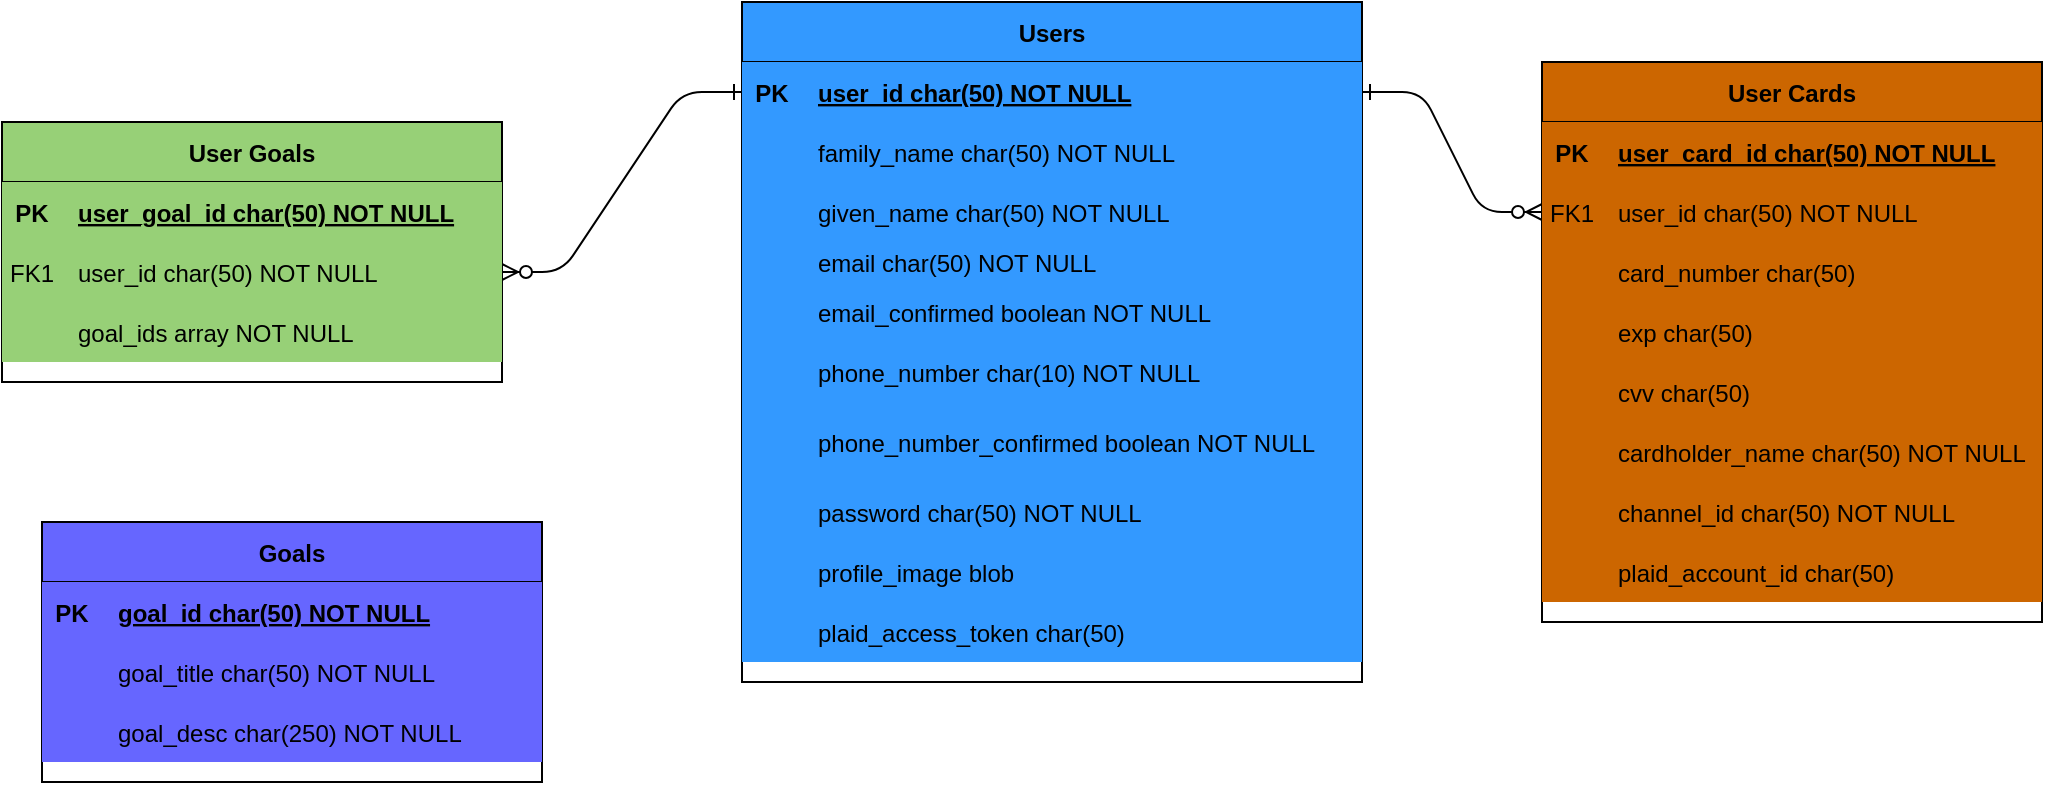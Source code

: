 <mxfile version="23.0.2" type="device">
  <diagram id="R2lEEEUBdFMjLlhIrx00" name="Page-1">
    <mxGraphModel dx="2687" dy="822" grid="1" gridSize="10" guides="1" tooltips="1" connect="1" arrows="1" fold="1" page="1" pageScale="1" pageWidth="850" pageHeight="1100" math="0" shadow="0" extFonts="Permanent Marker^https://fonts.googleapis.com/css?family=Permanent+Marker">
      <root>
        <mxCell id="0" />
        <mxCell id="1" parent="0" />
        <mxCell id="C-vyLk0tnHw3VtMMgP7b-1" value="" style="edgeStyle=entityRelationEdgeStyle;endArrow=ERzeroToMany;startArrow=ERone;endFill=1;startFill=0;fillColor=#3399FF;" parent="1" source="C-vyLk0tnHw3VtMMgP7b-24" target="C-vyLk0tnHw3VtMMgP7b-6" edge="1">
          <mxGeometry width="100" height="100" relative="1" as="geometry">
            <mxPoint x="340" y="720" as="sourcePoint" />
            <mxPoint x="440" y="620" as="targetPoint" />
          </mxGeometry>
        </mxCell>
        <mxCell id="C-vyLk0tnHw3VtMMgP7b-12" value="" style="edgeStyle=entityRelationEdgeStyle;endArrow=ERzeroToMany;startArrow=ERone;endFill=1;startFill=0;exitX=0;exitY=0.5;exitDx=0;exitDy=0;fillColor=#3399FF;" parent="1" source="C-vyLk0tnHw3VtMMgP7b-24" target="C-vyLk0tnHw3VtMMgP7b-17" edge="1">
          <mxGeometry width="100" height="100" relative="1" as="geometry">
            <mxPoint x="470" y="440" as="sourcePoint" />
            <mxPoint x="460" y="205" as="targetPoint" />
          </mxGeometry>
        </mxCell>
        <mxCell id="C-vyLk0tnHw3VtMMgP7b-13" value="User Goals" style="shape=table;startSize=30;container=1;collapsible=1;childLayout=tableLayout;fixedRows=1;rowLines=0;fontStyle=1;align=center;resizeLast=1;fillColor=#97D077;" parent="1" vertex="1">
          <mxGeometry x="-250" y="180" width="250" height="130" as="geometry" />
        </mxCell>
        <mxCell id="C-vyLk0tnHw3VtMMgP7b-14" value="" style="shape=partialRectangle;collapsible=0;dropTarget=0;pointerEvents=0;fillColor=#97D077;points=[[0,0.5],[1,0.5]];portConstraint=eastwest;top=0;left=0;right=0;bottom=1;" parent="C-vyLk0tnHw3VtMMgP7b-13" vertex="1">
          <mxGeometry y="30" width="250" height="30" as="geometry" />
        </mxCell>
        <mxCell id="C-vyLk0tnHw3VtMMgP7b-15" value="PK" style="shape=partialRectangle;overflow=hidden;connectable=0;fillColor=#97D077;top=0;left=0;bottom=0;right=0;fontStyle=1;" parent="C-vyLk0tnHw3VtMMgP7b-14" vertex="1">
          <mxGeometry width="30" height="30" as="geometry">
            <mxRectangle width="30" height="30" as="alternateBounds" />
          </mxGeometry>
        </mxCell>
        <mxCell id="C-vyLk0tnHw3VtMMgP7b-16" value="user_goal_id char(50) NOT NULL " style="shape=partialRectangle;overflow=hidden;connectable=0;fillColor=#97D077;top=0;left=0;bottom=0;right=0;align=left;spacingLeft=6;fontStyle=5;" parent="C-vyLk0tnHw3VtMMgP7b-14" vertex="1">
          <mxGeometry x="30" width="220" height="30" as="geometry">
            <mxRectangle width="220" height="30" as="alternateBounds" />
          </mxGeometry>
        </mxCell>
        <mxCell id="C-vyLk0tnHw3VtMMgP7b-17" value="" style="shape=partialRectangle;collapsible=0;dropTarget=0;pointerEvents=0;fillColor=#97D077;points=[[0,0.5],[1,0.5]];portConstraint=eastwest;top=0;left=0;right=0;bottom=0;" parent="C-vyLk0tnHw3VtMMgP7b-13" vertex="1">
          <mxGeometry y="60" width="250" height="30" as="geometry" />
        </mxCell>
        <mxCell id="C-vyLk0tnHw3VtMMgP7b-18" value="FK1" style="shape=partialRectangle;overflow=hidden;connectable=0;fillColor=#97D077;top=0;left=0;bottom=0;right=0;" parent="C-vyLk0tnHw3VtMMgP7b-17" vertex="1">
          <mxGeometry width="30" height="30" as="geometry">
            <mxRectangle width="30" height="30" as="alternateBounds" />
          </mxGeometry>
        </mxCell>
        <mxCell id="C-vyLk0tnHw3VtMMgP7b-19" value="user_id char(50) NOT NULL" style="shape=partialRectangle;overflow=hidden;connectable=0;fillColor=#97D077;top=0;left=0;bottom=0;right=0;align=left;spacingLeft=6;" parent="C-vyLk0tnHw3VtMMgP7b-17" vertex="1">
          <mxGeometry x="30" width="220" height="30" as="geometry">
            <mxRectangle width="220" height="30" as="alternateBounds" />
          </mxGeometry>
        </mxCell>
        <mxCell id="C-vyLk0tnHw3VtMMgP7b-20" value="" style="shape=partialRectangle;collapsible=0;dropTarget=0;pointerEvents=0;fillColor=#97D077;points=[[0,0.5],[1,0.5]];portConstraint=eastwest;top=0;left=0;right=0;bottom=0;" parent="C-vyLk0tnHw3VtMMgP7b-13" vertex="1">
          <mxGeometry y="90" width="250" height="30" as="geometry" />
        </mxCell>
        <mxCell id="C-vyLk0tnHw3VtMMgP7b-21" value="" style="shape=partialRectangle;overflow=hidden;connectable=0;fillColor=#97D077;top=0;left=0;bottom=0;right=0;" parent="C-vyLk0tnHw3VtMMgP7b-20" vertex="1">
          <mxGeometry width="30" height="30" as="geometry">
            <mxRectangle width="30" height="30" as="alternateBounds" />
          </mxGeometry>
        </mxCell>
        <mxCell id="C-vyLk0tnHw3VtMMgP7b-22" value="goal_ids array NOT NULL" style="shape=partialRectangle;overflow=hidden;connectable=0;fillColor=#97D077;top=0;left=0;bottom=0;right=0;align=left;spacingLeft=6;" parent="C-vyLk0tnHw3VtMMgP7b-20" vertex="1">
          <mxGeometry x="30" width="220" height="30" as="geometry">
            <mxRectangle width="220" height="30" as="alternateBounds" />
          </mxGeometry>
        </mxCell>
        <mxCell id="C-vyLk0tnHw3VtMMgP7b-23" value="Users" style="shape=table;startSize=30;container=1;collapsible=1;childLayout=tableLayout;fixedRows=1;rowLines=0;fontStyle=1;align=center;resizeLast=1;fillColor=#3399FF;" parent="1" vertex="1">
          <mxGeometry x="120" y="120" width="310" height="340" as="geometry" />
        </mxCell>
        <mxCell id="C-vyLk0tnHw3VtMMgP7b-24" value="" style="shape=partialRectangle;collapsible=0;dropTarget=0;pointerEvents=0;fillColor=#3399FF;points=[[0,0.5],[1,0.5]];portConstraint=eastwest;top=0;left=0;right=0;bottom=1;" parent="C-vyLk0tnHw3VtMMgP7b-23" vertex="1">
          <mxGeometry y="30" width="310" height="30" as="geometry" />
        </mxCell>
        <mxCell id="C-vyLk0tnHw3VtMMgP7b-25" value="PK" style="shape=partialRectangle;overflow=hidden;connectable=0;fillColor=#3399FF;top=0;left=0;bottom=0;right=0;fontStyle=1;" parent="C-vyLk0tnHw3VtMMgP7b-24" vertex="1">
          <mxGeometry width="30" height="30" as="geometry">
            <mxRectangle width="30" height="30" as="alternateBounds" />
          </mxGeometry>
        </mxCell>
        <mxCell id="C-vyLk0tnHw3VtMMgP7b-26" value="user_id char(50) NOT NULL" style="shape=partialRectangle;overflow=hidden;connectable=0;fillColor=#3399FF;top=0;left=0;bottom=0;right=0;align=left;spacingLeft=6;fontStyle=5;" parent="C-vyLk0tnHw3VtMMgP7b-24" vertex="1">
          <mxGeometry x="30" width="280" height="30" as="geometry">
            <mxRectangle width="280" height="30" as="alternateBounds" />
          </mxGeometry>
        </mxCell>
        <mxCell id="C-vyLk0tnHw3VtMMgP7b-27" value="" style="shape=partialRectangle;collapsible=0;dropTarget=0;pointerEvents=0;fillColor=#3399FF;points=[[0,0.5],[1,0.5]];portConstraint=eastwest;top=0;left=0;right=0;bottom=0;" parent="C-vyLk0tnHw3VtMMgP7b-23" vertex="1">
          <mxGeometry y="60" width="310" height="30" as="geometry" />
        </mxCell>
        <mxCell id="C-vyLk0tnHw3VtMMgP7b-28" value="" style="shape=partialRectangle;overflow=hidden;connectable=0;fillColor=#3399FF;top=0;left=0;bottom=0;right=0;" parent="C-vyLk0tnHw3VtMMgP7b-27" vertex="1">
          <mxGeometry width="30" height="30" as="geometry">
            <mxRectangle width="30" height="30" as="alternateBounds" />
          </mxGeometry>
        </mxCell>
        <mxCell id="C-vyLk0tnHw3VtMMgP7b-29" value="family_name char(50) NOT NULL" style="shape=partialRectangle;overflow=hidden;connectable=0;fillColor=#3399FF;top=0;left=0;bottom=0;right=0;align=left;spacingLeft=6;" parent="C-vyLk0tnHw3VtMMgP7b-27" vertex="1">
          <mxGeometry x="30" width="280" height="30" as="geometry">
            <mxRectangle width="280" height="30" as="alternateBounds" />
          </mxGeometry>
        </mxCell>
        <mxCell id="YSzL0Ylq04cX2s9FnAnc-17" value="" style="shape=partialRectangle;collapsible=0;dropTarget=0;pointerEvents=0;fillColor=#3399FF;points=[[0,0.5],[1,0.5]];portConstraint=eastwest;top=0;left=0;right=0;bottom=0;" parent="C-vyLk0tnHw3VtMMgP7b-23" vertex="1">
          <mxGeometry y="90" width="310" height="30" as="geometry" />
        </mxCell>
        <mxCell id="YSzL0Ylq04cX2s9FnAnc-18" value="" style="shape=partialRectangle;overflow=hidden;connectable=0;fillColor=#3399FF;top=0;left=0;bottom=0;right=0;" parent="YSzL0Ylq04cX2s9FnAnc-17" vertex="1">
          <mxGeometry width="30" height="30" as="geometry">
            <mxRectangle width="30" height="30" as="alternateBounds" />
          </mxGeometry>
        </mxCell>
        <mxCell id="YSzL0Ylq04cX2s9FnAnc-19" value="given_name char(50) NOT NULL" style="shape=partialRectangle;overflow=hidden;connectable=0;fillColor=#3399FF;top=0;left=0;bottom=0;right=0;align=left;spacingLeft=6;" parent="YSzL0Ylq04cX2s9FnAnc-17" vertex="1">
          <mxGeometry x="30" width="280" height="30" as="geometry">
            <mxRectangle width="280" height="30" as="alternateBounds" />
          </mxGeometry>
        </mxCell>
        <mxCell id="YSzL0Ylq04cX2s9FnAnc-20" value="" style="shape=partialRectangle;collapsible=0;dropTarget=0;pointerEvents=0;fillColor=#3399FF;points=[[0,0.5],[1,0.5]];portConstraint=eastwest;top=0;left=0;right=0;bottom=0;" parent="C-vyLk0tnHw3VtMMgP7b-23" vertex="1">
          <mxGeometry y="120" width="310" height="20" as="geometry" />
        </mxCell>
        <mxCell id="YSzL0Ylq04cX2s9FnAnc-21" value="" style="shape=partialRectangle;overflow=hidden;connectable=0;fillColor=#3399FF;top=0;left=0;bottom=0;right=0;" parent="YSzL0Ylq04cX2s9FnAnc-20" vertex="1">
          <mxGeometry width="30" height="20" as="geometry">
            <mxRectangle width="30" height="20" as="alternateBounds" />
          </mxGeometry>
        </mxCell>
        <mxCell id="YSzL0Ylq04cX2s9FnAnc-22" value="email char(50) NOT NULL        " style="shape=partialRectangle;overflow=hidden;connectable=0;fillColor=#3399FF;top=0;left=0;bottom=0;right=0;align=left;spacingLeft=6;" parent="YSzL0Ylq04cX2s9FnAnc-20" vertex="1">
          <mxGeometry x="30" width="280" height="20" as="geometry">
            <mxRectangle width="280" height="20" as="alternateBounds" />
          </mxGeometry>
        </mxCell>
        <mxCell id="YSzL0Ylq04cX2s9FnAnc-23" value="" style="shape=partialRectangle;collapsible=0;dropTarget=0;pointerEvents=0;fillColor=#3399FF;points=[[0,0.5],[1,0.5]];portConstraint=eastwest;top=0;left=0;right=0;bottom=0;" parent="C-vyLk0tnHw3VtMMgP7b-23" vertex="1">
          <mxGeometry y="140" width="310" height="30" as="geometry" />
        </mxCell>
        <mxCell id="YSzL0Ylq04cX2s9FnAnc-24" value="" style="shape=partialRectangle;overflow=hidden;connectable=0;fillColor=#3399FF;top=0;left=0;bottom=0;right=0;" parent="YSzL0Ylq04cX2s9FnAnc-23" vertex="1">
          <mxGeometry width="30" height="30" as="geometry">
            <mxRectangle width="30" height="30" as="alternateBounds" />
          </mxGeometry>
        </mxCell>
        <mxCell id="YSzL0Ylq04cX2s9FnAnc-25" value="email_confirmed boolean NOT NULL" style="shape=partialRectangle;overflow=hidden;connectable=0;fillColor=#3399FF;top=0;left=0;bottom=0;right=0;align=left;spacingLeft=6;" parent="YSzL0Ylq04cX2s9FnAnc-23" vertex="1">
          <mxGeometry x="30" width="280" height="30" as="geometry">
            <mxRectangle width="280" height="30" as="alternateBounds" />
          </mxGeometry>
        </mxCell>
        <mxCell id="YSzL0Ylq04cX2s9FnAnc-26" value="" style="shape=partialRectangle;collapsible=0;dropTarget=0;pointerEvents=0;fillColor=#3399FF;points=[[0,0.5],[1,0.5]];portConstraint=eastwest;top=0;left=0;right=0;bottom=0;" parent="C-vyLk0tnHw3VtMMgP7b-23" vertex="1">
          <mxGeometry y="170" width="310" height="30" as="geometry" />
        </mxCell>
        <mxCell id="YSzL0Ylq04cX2s9FnAnc-27" value="" style="shape=partialRectangle;overflow=hidden;connectable=0;fillColor=#3399FF;top=0;left=0;bottom=0;right=0;" parent="YSzL0Ylq04cX2s9FnAnc-26" vertex="1">
          <mxGeometry width="30" height="30" as="geometry">
            <mxRectangle width="30" height="30" as="alternateBounds" />
          </mxGeometry>
        </mxCell>
        <mxCell id="YSzL0Ylq04cX2s9FnAnc-28" value="phone_number char(10) NOT NULL" style="shape=partialRectangle;overflow=hidden;connectable=0;fillColor=#3399FF;top=0;left=0;bottom=0;right=0;align=left;spacingLeft=6;" parent="YSzL0Ylq04cX2s9FnAnc-26" vertex="1">
          <mxGeometry x="30" width="280" height="30" as="geometry">
            <mxRectangle width="280" height="30" as="alternateBounds" />
          </mxGeometry>
        </mxCell>
        <mxCell id="YSzL0Ylq04cX2s9FnAnc-29" value="" style="shape=partialRectangle;collapsible=0;dropTarget=0;pointerEvents=0;fillColor=#3399FF;points=[[0,0.5],[1,0.5]];portConstraint=eastwest;top=0;left=0;right=0;bottom=0;" parent="C-vyLk0tnHw3VtMMgP7b-23" vertex="1">
          <mxGeometry y="200" width="310" height="40" as="geometry" />
        </mxCell>
        <mxCell id="YSzL0Ylq04cX2s9FnAnc-30" value="" style="shape=partialRectangle;overflow=hidden;connectable=0;fillColor=#3399FF;top=0;left=0;bottom=0;right=0;" parent="YSzL0Ylq04cX2s9FnAnc-29" vertex="1">
          <mxGeometry width="30" height="40" as="geometry">
            <mxRectangle width="30" height="40" as="alternateBounds" />
          </mxGeometry>
        </mxCell>
        <mxCell id="YSzL0Ylq04cX2s9FnAnc-31" value="phone_number_confirmed boolean NOT NULL" style="shape=partialRectangle;overflow=hidden;connectable=0;fillColor=#3399FF;top=0;left=0;bottom=0;right=0;align=left;spacingLeft=6;" parent="YSzL0Ylq04cX2s9FnAnc-29" vertex="1">
          <mxGeometry x="30" width="280" height="40" as="geometry">
            <mxRectangle width="280" height="40" as="alternateBounds" />
          </mxGeometry>
        </mxCell>
        <mxCell id="YSzL0Ylq04cX2s9FnAnc-32" value="" style="shape=partialRectangle;collapsible=0;dropTarget=0;pointerEvents=0;fillColor=#3399FF;points=[[0,0.5],[1,0.5]];portConstraint=eastwest;top=0;left=0;right=0;bottom=0;" parent="C-vyLk0tnHw3VtMMgP7b-23" vertex="1">
          <mxGeometry y="240" width="310" height="30" as="geometry" />
        </mxCell>
        <mxCell id="YSzL0Ylq04cX2s9FnAnc-33" value="" style="shape=partialRectangle;overflow=hidden;connectable=0;fillColor=#3399FF;top=0;left=0;bottom=0;right=0;" parent="YSzL0Ylq04cX2s9FnAnc-32" vertex="1">
          <mxGeometry width="30" height="30" as="geometry">
            <mxRectangle width="30" height="30" as="alternateBounds" />
          </mxGeometry>
        </mxCell>
        <mxCell id="YSzL0Ylq04cX2s9FnAnc-34" value="password char(50) NOT NULL" style="shape=partialRectangle;overflow=hidden;connectable=0;fillColor=#3399FF;top=0;left=0;bottom=0;right=0;align=left;spacingLeft=6;" parent="YSzL0Ylq04cX2s9FnAnc-32" vertex="1">
          <mxGeometry x="30" width="280" height="30" as="geometry">
            <mxRectangle width="280" height="30" as="alternateBounds" />
          </mxGeometry>
        </mxCell>
        <mxCell id="YSzL0Ylq04cX2s9FnAnc-35" value="" style="shape=partialRectangle;collapsible=0;dropTarget=0;pointerEvents=0;fillColor=#3399FF;points=[[0,0.5],[1,0.5]];portConstraint=eastwest;top=0;left=0;right=0;bottom=0;" parent="C-vyLk0tnHw3VtMMgP7b-23" vertex="1">
          <mxGeometry y="270" width="310" height="30" as="geometry" />
        </mxCell>
        <mxCell id="YSzL0Ylq04cX2s9FnAnc-36" value="" style="shape=partialRectangle;overflow=hidden;connectable=0;fillColor=#3399FF;top=0;left=0;bottom=0;right=0;" parent="YSzL0Ylq04cX2s9FnAnc-35" vertex="1">
          <mxGeometry width="30" height="30" as="geometry">
            <mxRectangle width="30" height="30" as="alternateBounds" />
          </mxGeometry>
        </mxCell>
        <mxCell id="YSzL0Ylq04cX2s9FnAnc-37" value="profile_image blob" style="shape=partialRectangle;overflow=hidden;connectable=0;fillColor=#3399FF;top=0;left=0;bottom=0;right=0;align=left;spacingLeft=6;" parent="YSzL0Ylq04cX2s9FnAnc-35" vertex="1">
          <mxGeometry x="30" width="280" height="30" as="geometry">
            <mxRectangle width="280" height="30" as="alternateBounds" />
          </mxGeometry>
        </mxCell>
        <mxCell id="MWbHbZWUCHozDzZyzawx-16" value="" style="shape=partialRectangle;collapsible=0;dropTarget=0;pointerEvents=0;fillColor=#3399FF;points=[[0,0.5],[1,0.5]];portConstraint=eastwest;top=0;left=0;right=0;bottom=0;" vertex="1" parent="C-vyLk0tnHw3VtMMgP7b-23">
          <mxGeometry y="300" width="310" height="30" as="geometry" />
        </mxCell>
        <mxCell id="MWbHbZWUCHozDzZyzawx-17" value="" style="shape=partialRectangle;overflow=hidden;connectable=0;fillColor=#3399FF;top=0;left=0;bottom=0;right=0;" vertex="1" parent="MWbHbZWUCHozDzZyzawx-16">
          <mxGeometry width="30" height="30" as="geometry">
            <mxRectangle width="30" height="30" as="alternateBounds" />
          </mxGeometry>
        </mxCell>
        <mxCell id="MWbHbZWUCHozDzZyzawx-18" value="plaid_access_token char(50)" style="shape=partialRectangle;overflow=hidden;connectable=0;fillColor=#3399FF;top=0;left=0;bottom=0;right=0;align=left;spacingLeft=6;" vertex="1" parent="MWbHbZWUCHozDzZyzawx-16">
          <mxGeometry x="30" width="280" height="30" as="geometry">
            <mxRectangle width="280" height="30" as="alternateBounds" />
          </mxGeometry>
        </mxCell>
        <mxCell id="MWbHbZWUCHozDzZyzawx-1" value="Goals" style="shape=table;startSize=30;container=1;collapsible=1;childLayout=tableLayout;fixedRows=1;rowLines=0;fontStyle=1;align=center;resizeLast=1;fillColor=#6666FF;" vertex="1" parent="1">
          <mxGeometry x="-230" y="380" width="250" height="130" as="geometry" />
        </mxCell>
        <mxCell id="MWbHbZWUCHozDzZyzawx-2" value="" style="shape=partialRectangle;collapsible=0;dropTarget=0;pointerEvents=0;fillColor=#6666FF;points=[[0,0.5],[1,0.5]];portConstraint=eastwest;top=0;left=0;right=0;bottom=1;" vertex="1" parent="MWbHbZWUCHozDzZyzawx-1">
          <mxGeometry y="30" width="250" height="30" as="geometry" />
        </mxCell>
        <mxCell id="MWbHbZWUCHozDzZyzawx-3" value="PK" style="shape=partialRectangle;overflow=hidden;connectable=0;fillColor=#6666FF;top=0;left=0;bottom=0;right=0;fontStyle=1;" vertex="1" parent="MWbHbZWUCHozDzZyzawx-2">
          <mxGeometry width="30" height="30" as="geometry">
            <mxRectangle width="30" height="30" as="alternateBounds" />
          </mxGeometry>
        </mxCell>
        <mxCell id="MWbHbZWUCHozDzZyzawx-4" value="goal_id char(50) NOT NULL " style="shape=partialRectangle;overflow=hidden;connectable=0;fillColor=#6666FF;top=0;left=0;bottom=0;right=0;align=left;spacingLeft=6;fontStyle=5;" vertex="1" parent="MWbHbZWUCHozDzZyzawx-2">
          <mxGeometry x="30" width="220" height="30" as="geometry">
            <mxRectangle width="220" height="30" as="alternateBounds" />
          </mxGeometry>
        </mxCell>
        <mxCell id="MWbHbZWUCHozDzZyzawx-5" value="" style="shape=partialRectangle;collapsible=0;dropTarget=0;pointerEvents=0;fillColor=#6666FF;points=[[0,0.5],[1,0.5]];portConstraint=eastwest;top=0;left=0;right=0;bottom=0;" vertex="1" parent="MWbHbZWUCHozDzZyzawx-1">
          <mxGeometry y="60" width="250" height="30" as="geometry" />
        </mxCell>
        <mxCell id="MWbHbZWUCHozDzZyzawx-6" value="" style="shape=partialRectangle;overflow=hidden;connectable=0;fillColor=#6666FF;top=0;left=0;bottom=0;right=0;" vertex="1" parent="MWbHbZWUCHozDzZyzawx-5">
          <mxGeometry width="30" height="30" as="geometry">
            <mxRectangle width="30" height="30" as="alternateBounds" />
          </mxGeometry>
        </mxCell>
        <mxCell id="MWbHbZWUCHozDzZyzawx-7" value="goal_title char(50) NOT NULL" style="shape=partialRectangle;overflow=hidden;connectable=0;fillColor=#6666FF;top=0;left=0;bottom=0;right=0;align=left;spacingLeft=6;" vertex="1" parent="MWbHbZWUCHozDzZyzawx-5">
          <mxGeometry x="30" width="220" height="30" as="geometry">
            <mxRectangle width="220" height="30" as="alternateBounds" />
          </mxGeometry>
        </mxCell>
        <mxCell id="MWbHbZWUCHozDzZyzawx-8" value="" style="shape=partialRectangle;collapsible=0;dropTarget=0;pointerEvents=0;fillColor=#6666FF;points=[[0,0.5],[1,0.5]];portConstraint=eastwest;top=0;left=0;right=0;bottom=0;" vertex="1" parent="MWbHbZWUCHozDzZyzawx-1">
          <mxGeometry y="90" width="250" height="30" as="geometry" />
        </mxCell>
        <mxCell id="MWbHbZWUCHozDzZyzawx-9" value="" style="shape=partialRectangle;overflow=hidden;connectable=0;fillColor=#6666FF;top=0;left=0;bottom=0;right=0;" vertex="1" parent="MWbHbZWUCHozDzZyzawx-8">
          <mxGeometry width="30" height="30" as="geometry">
            <mxRectangle width="30" height="30" as="alternateBounds" />
          </mxGeometry>
        </mxCell>
        <mxCell id="MWbHbZWUCHozDzZyzawx-10" value="goal_desc char(250) NOT NULL" style="shape=partialRectangle;overflow=hidden;connectable=0;fillColor=#6666FF;top=0;left=0;bottom=0;right=0;align=left;spacingLeft=6;" vertex="1" parent="MWbHbZWUCHozDzZyzawx-8">
          <mxGeometry x="30" width="220" height="30" as="geometry">
            <mxRectangle width="220" height="30" as="alternateBounds" />
          </mxGeometry>
        </mxCell>
        <object label="User Cards" family_name="" id="C-vyLk0tnHw3VtMMgP7b-2">
          <mxCell style="shape=table;startSize=30;container=1;collapsible=1;childLayout=tableLayout;fixedRows=1;rowLines=0;fontStyle=1;align=center;resizeLast=1;fillColor=#CC6600;" parent="1" vertex="1">
            <mxGeometry x="520" y="150" width="250" height="280" as="geometry" />
          </mxCell>
        </object>
        <mxCell id="C-vyLk0tnHw3VtMMgP7b-3" value="" style="shape=partialRectangle;collapsible=0;dropTarget=0;pointerEvents=0;fillColor=#CC6600;points=[[0,0.5],[1,0.5]];portConstraint=eastwest;top=0;left=0;right=0;bottom=1;" parent="C-vyLk0tnHw3VtMMgP7b-2" vertex="1">
          <mxGeometry y="30" width="250" height="30" as="geometry" />
        </mxCell>
        <mxCell id="C-vyLk0tnHw3VtMMgP7b-4" value="PK" style="shape=partialRectangle;overflow=hidden;connectable=0;fillColor=#CC6600;top=0;left=0;bottom=0;right=0;fontStyle=1;" parent="C-vyLk0tnHw3VtMMgP7b-3" vertex="1">
          <mxGeometry width="30" height="30" as="geometry">
            <mxRectangle width="30" height="30" as="alternateBounds" />
          </mxGeometry>
        </mxCell>
        <mxCell id="C-vyLk0tnHw3VtMMgP7b-5" value="user_card_id char(50) NOT NULL " style="shape=partialRectangle;overflow=hidden;connectable=0;fillColor=#CC6600;top=0;left=0;bottom=0;right=0;align=left;spacingLeft=6;fontStyle=5;" parent="C-vyLk0tnHw3VtMMgP7b-3" vertex="1">
          <mxGeometry x="30" width="220" height="30" as="geometry">
            <mxRectangle width="220" height="30" as="alternateBounds" />
          </mxGeometry>
        </mxCell>
        <mxCell id="C-vyLk0tnHw3VtMMgP7b-6" value="" style="shape=partialRectangle;collapsible=0;dropTarget=0;pointerEvents=0;fillColor=#CC6600;points=[[0,0.5],[1,0.5]];portConstraint=eastwest;top=0;left=0;right=0;bottom=0;" parent="C-vyLk0tnHw3VtMMgP7b-2" vertex="1">
          <mxGeometry y="60" width="250" height="30" as="geometry" />
        </mxCell>
        <mxCell id="C-vyLk0tnHw3VtMMgP7b-7" value="FK1" style="shape=partialRectangle;overflow=hidden;connectable=0;fillColor=#CC6600;top=0;left=0;bottom=0;right=0;" parent="C-vyLk0tnHw3VtMMgP7b-6" vertex="1">
          <mxGeometry width="30" height="30" as="geometry">
            <mxRectangle width="30" height="30" as="alternateBounds" />
          </mxGeometry>
        </mxCell>
        <mxCell id="C-vyLk0tnHw3VtMMgP7b-8" value="user_id char(50) NOT NULL" style="shape=partialRectangle;overflow=hidden;connectable=0;fillColor=#CC6600;top=0;left=0;bottom=0;right=0;align=left;spacingLeft=6;" parent="C-vyLk0tnHw3VtMMgP7b-6" vertex="1">
          <mxGeometry x="30" width="220" height="30" as="geometry">
            <mxRectangle width="220" height="30" as="alternateBounds" />
          </mxGeometry>
        </mxCell>
        <mxCell id="C-vyLk0tnHw3VtMMgP7b-9" value="" style="shape=partialRectangle;collapsible=0;dropTarget=0;pointerEvents=0;fillColor=#CC6600;points=[[0,0.5],[1,0.5]];portConstraint=eastwest;top=0;left=0;right=0;bottom=0;" parent="C-vyLk0tnHw3VtMMgP7b-2" vertex="1">
          <mxGeometry y="90" width="250" height="30" as="geometry" />
        </mxCell>
        <mxCell id="C-vyLk0tnHw3VtMMgP7b-10" value="" style="shape=partialRectangle;overflow=hidden;connectable=0;fillColor=#CC6600;top=0;left=0;bottom=0;right=0;" parent="C-vyLk0tnHw3VtMMgP7b-9" vertex="1">
          <mxGeometry width="30" height="30" as="geometry">
            <mxRectangle width="30" height="30" as="alternateBounds" />
          </mxGeometry>
        </mxCell>
        <mxCell id="C-vyLk0tnHw3VtMMgP7b-11" value="card_number char(50) " style="shape=partialRectangle;overflow=hidden;connectable=0;fillColor=#CC6600;top=0;left=0;bottom=0;right=0;align=left;spacingLeft=6;" parent="C-vyLk0tnHw3VtMMgP7b-9" vertex="1">
          <mxGeometry x="30" width="220" height="30" as="geometry">
            <mxRectangle width="220" height="30" as="alternateBounds" />
          </mxGeometry>
        </mxCell>
        <mxCell id="YSzL0Ylq04cX2s9FnAnc-38" value="" style="shape=partialRectangle;collapsible=0;dropTarget=0;pointerEvents=0;fillColor=#CC6600;points=[[0,0.5],[1,0.5]];portConstraint=eastwest;top=0;left=0;right=0;bottom=0;" parent="C-vyLk0tnHw3VtMMgP7b-2" vertex="1">
          <mxGeometry y="120" width="250" height="30" as="geometry" />
        </mxCell>
        <mxCell id="YSzL0Ylq04cX2s9FnAnc-39" value="" style="shape=partialRectangle;overflow=hidden;connectable=0;fillColor=#CC6600;top=0;left=0;bottom=0;right=0;" parent="YSzL0Ylq04cX2s9FnAnc-38" vertex="1">
          <mxGeometry width="30" height="30" as="geometry">
            <mxRectangle width="30" height="30" as="alternateBounds" />
          </mxGeometry>
        </mxCell>
        <mxCell id="YSzL0Ylq04cX2s9FnAnc-40" value="exp char(50)" style="shape=partialRectangle;overflow=hidden;connectable=0;fillColor=#CC6600;top=0;left=0;bottom=0;right=0;align=left;spacingLeft=6;" parent="YSzL0Ylq04cX2s9FnAnc-38" vertex="1">
          <mxGeometry x="30" width="220" height="30" as="geometry">
            <mxRectangle width="220" height="30" as="alternateBounds" />
          </mxGeometry>
        </mxCell>
        <mxCell id="YSzL0Ylq04cX2s9FnAnc-41" value="" style="shape=partialRectangle;collapsible=0;dropTarget=0;pointerEvents=0;fillColor=#CC6600;points=[[0,0.5],[1,0.5]];portConstraint=eastwest;top=0;left=0;right=0;bottom=0;" parent="C-vyLk0tnHw3VtMMgP7b-2" vertex="1">
          <mxGeometry y="150" width="250" height="30" as="geometry" />
        </mxCell>
        <mxCell id="YSzL0Ylq04cX2s9FnAnc-42" value="" style="shape=partialRectangle;overflow=hidden;connectable=0;fillColor=#CC6600;top=0;left=0;bottom=0;right=0;" parent="YSzL0Ylq04cX2s9FnAnc-41" vertex="1">
          <mxGeometry width="30" height="30" as="geometry">
            <mxRectangle width="30" height="30" as="alternateBounds" />
          </mxGeometry>
        </mxCell>
        <mxCell id="YSzL0Ylq04cX2s9FnAnc-43" value="cvv char(50)" style="shape=partialRectangle;overflow=hidden;connectable=0;fillColor=#CC6600;top=0;left=0;bottom=0;right=0;align=left;spacingLeft=6;" parent="YSzL0Ylq04cX2s9FnAnc-41" vertex="1">
          <mxGeometry x="30" width="220" height="30" as="geometry">
            <mxRectangle width="220" height="30" as="alternateBounds" />
          </mxGeometry>
        </mxCell>
        <mxCell id="YSzL0Ylq04cX2s9FnAnc-44" value="" style="shape=partialRectangle;collapsible=0;dropTarget=0;pointerEvents=0;fillColor=#CC6600;points=[[0,0.5],[1,0.5]];portConstraint=eastwest;top=0;left=0;right=0;bottom=0;" parent="C-vyLk0tnHw3VtMMgP7b-2" vertex="1">
          <mxGeometry y="180" width="250" height="30" as="geometry" />
        </mxCell>
        <mxCell id="YSzL0Ylq04cX2s9FnAnc-45" value="" style="shape=partialRectangle;overflow=hidden;connectable=0;fillColor=#CC6600;top=0;left=0;bottom=0;right=0;" parent="YSzL0Ylq04cX2s9FnAnc-44" vertex="1">
          <mxGeometry width="30" height="30" as="geometry">
            <mxRectangle width="30" height="30" as="alternateBounds" />
          </mxGeometry>
        </mxCell>
        <mxCell id="YSzL0Ylq04cX2s9FnAnc-46" value="cardholder_name char(50) NOT NULL" style="shape=partialRectangle;overflow=hidden;connectable=0;fillColor=#CC6600;top=0;left=0;bottom=0;right=0;align=left;spacingLeft=6;" parent="YSzL0Ylq04cX2s9FnAnc-44" vertex="1">
          <mxGeometry x="30" width="220" height="30" as="geometry">
            <mxRectangle width="220" height="30" as="alternateBounds" />
          </mxGeometry>
        </mxCell>
        <mxCell id="YSzL0Ylq04cX2s9FnAnc-50" value="" style="shape=partialRectangle;collapsible=0;dropTarget=0;pointerEvents=0;fillColor=#CC6600;points=[[0,0.5],[1,0.5]];portConstraint=eastwest;top=0;left=0;right=0;bottom=0;" parent="C-vyLk0tnHw3VtMMgP7b-2" vertex="1">
          <mxGeometry y="210" width="250" height="30" as="geometry" />
        </mxCell>
        <mxCell id="YSzL0Ylq04cX2s9FnAnc-51" value="" style="shape=partialRectangle;overflow=hidden;connectable=0;fillColor=#CC6600;top=0;left=0;bottom=0;right=0;" parent="YSzL0Ylq04cX2s9FnAnc-50" vertex="1">
          <mxGeometry width="30" height="30" as="geometry">
            <mxRectangle width="30" height="30" as="alternateBounds" />
          </mxGeometry>
        </mxCell>
        <mxCell id="YSzL0Ylq04cX2s9FnAnc-52" value="channel_id char(50) NOT NULL" style="shape=partialRectangle;overflow=hidden;connectable=0;fillColor=#CC6600;top=0;left=0;bottom=0;right=0;align=left;spacingLeft=6;" parent="YSzL0Ylq04cX2s9FnAnc-50" vertex="1">
          <mxGeometry x="30" width="220" height="30" as="geometry">
            <mxRectangle width="220" height="30" as="alternateBounds" />
          </mxGeometry>
        </mxCell>
        <mxCell id="YSzL0Ylq04cX2s9FnAnc-53" value="" style="shape=partialRectangle;collapsible=0;dropTarget=0;pointerEvents=0;fillColor=#CC6600;points=[[0,0.5],[1,0.5]];portConstraint=eastwest;top=0;left=0;right=0;bottom=0;" parent="C-vyLk0tnHw3VtMMgP7b-2" vertex="1">
          <mxGeometry y="240" width="250" height="30" as="geometry" />
        </mxCell>
        <mxCell id="YSzL0Ylq04cX2s9FnAnc-54" value="" style="shape=partialRectangle;overflow=hidden;connectable=0;fillColor=#CC6600;top=0;left=0;bottom=0;right=0;" parent="YSzL0Ylq04cX2s9FnAnc-53" vertex="1">
          <mxGeometry width="30" height="30" as="geometry">
            <mxRectangle width="30" height="30" as="alternateBounds" />
          </mxGeometry>
        </mxCell>
        <mxCell id="YSzL0Ylq04cX2s9FnAnc-55" value="plaid_account_id char(50)" style="shape=partialRectangle;overflow=hidden;connectable=0;fillColor=#CC6600;top=0;left=0;bottom=0;right=0;align=left;spacingLeft=6;" parent="YSzL0Ylq04cX2s9FnAnc-53" vertex="1">
          <mxGeometry x="30" width="220" height="30" as="geometry">
            <mxRectangle width="220" height="30" as="alternateBounds" />
          </mxGeometry>
        </mxCell>
      </root>
    </mxGraphModel>
  </diagram>
</mxfile>
